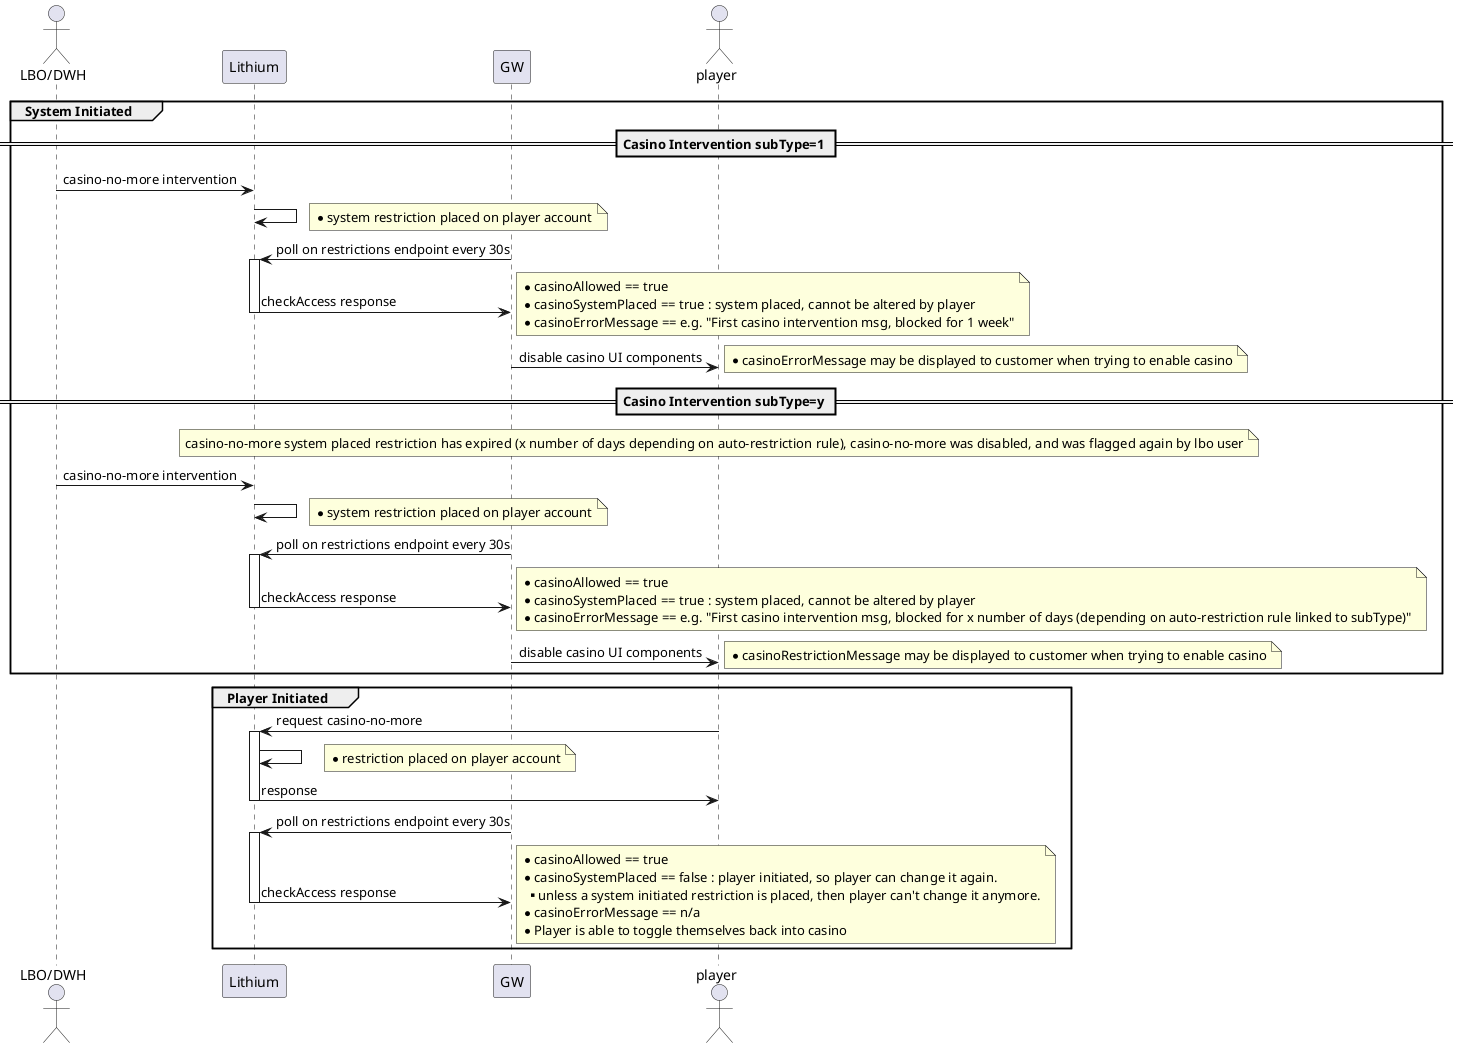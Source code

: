 .Intervention Casino-no-more Flow
[plantuml]
----
@startuml
'https://plantuml.com/sequence-diagram

actor "LBO/DWH" as backoffice

participant "Lithium" as l
participant "GW" as gw

actor player as p

group System Initiated
  == Casino Intervention subType=1 ==
  backoffice->l: casino-no-more intervention
  l->l:
  note right
    * system restriction placed on player account
  end note
  gw->l++: poll on restrictions endpoint every 30s
  l->gw--: checkAccess response
  note right
    * casinoAllowed == true
    * casinoSystemPlaced == true : system placed, cannot be altered by player
    * casinoErrorMessage == e.g. "First casino intervention msg, blocked for 1 week"
  end note
  gw->p: disable casino UI components
  note right
    * casinoErrorMessage may be displayed to customer when trying to enable casino
  end note

  == Casino Intervention subType=y ==
  note over p
    casino-no-more system placed restriction has expired (x number of days depending on auto-restriction rule), casino-no-more was disabled, and was flagged again by lbo user
  end note
  backoffice->l: casino-no-more intervention
  l->l:
  note right
    * system restriction placed on player account
  end note
  gw->l++: poll on restrictions endpoint every 30s
  l->gw--: checkAccess response
  note right
    * casinoAllowed == true
    * casinoSystemPlaced == true : system placed, cannot be altered by player
    * casinoErrorMessage == e.g. "First casino intervention msg, blocked for x number of days (depending on auto-restriction rule linked to subType)"
  end note
  gw->p: disable casino UI components
    note right
      * casinoRestrictionMessage may be displayed to customer when trying to enable casino
    end note
end

group Player Initiated
  p->l++: request casino-no-more
  l->l:
  note right
    * restriction placed on player account
  end note
  l->p--: response

  gw->l++: poll on restrictions endpoint every 30s
  l->gw--: checkAccess response
  note right
    * casinoAllowed == true
    * casinoSystemPlaced == false : player initiated, so player can change it again.
    ** unless a system initiated restriction is placed, then player can't change it anymore.
    * casinoErrorMessage == n/a
    * Player is able to toggle themselves back into casino
  end note
end
@enduml
----